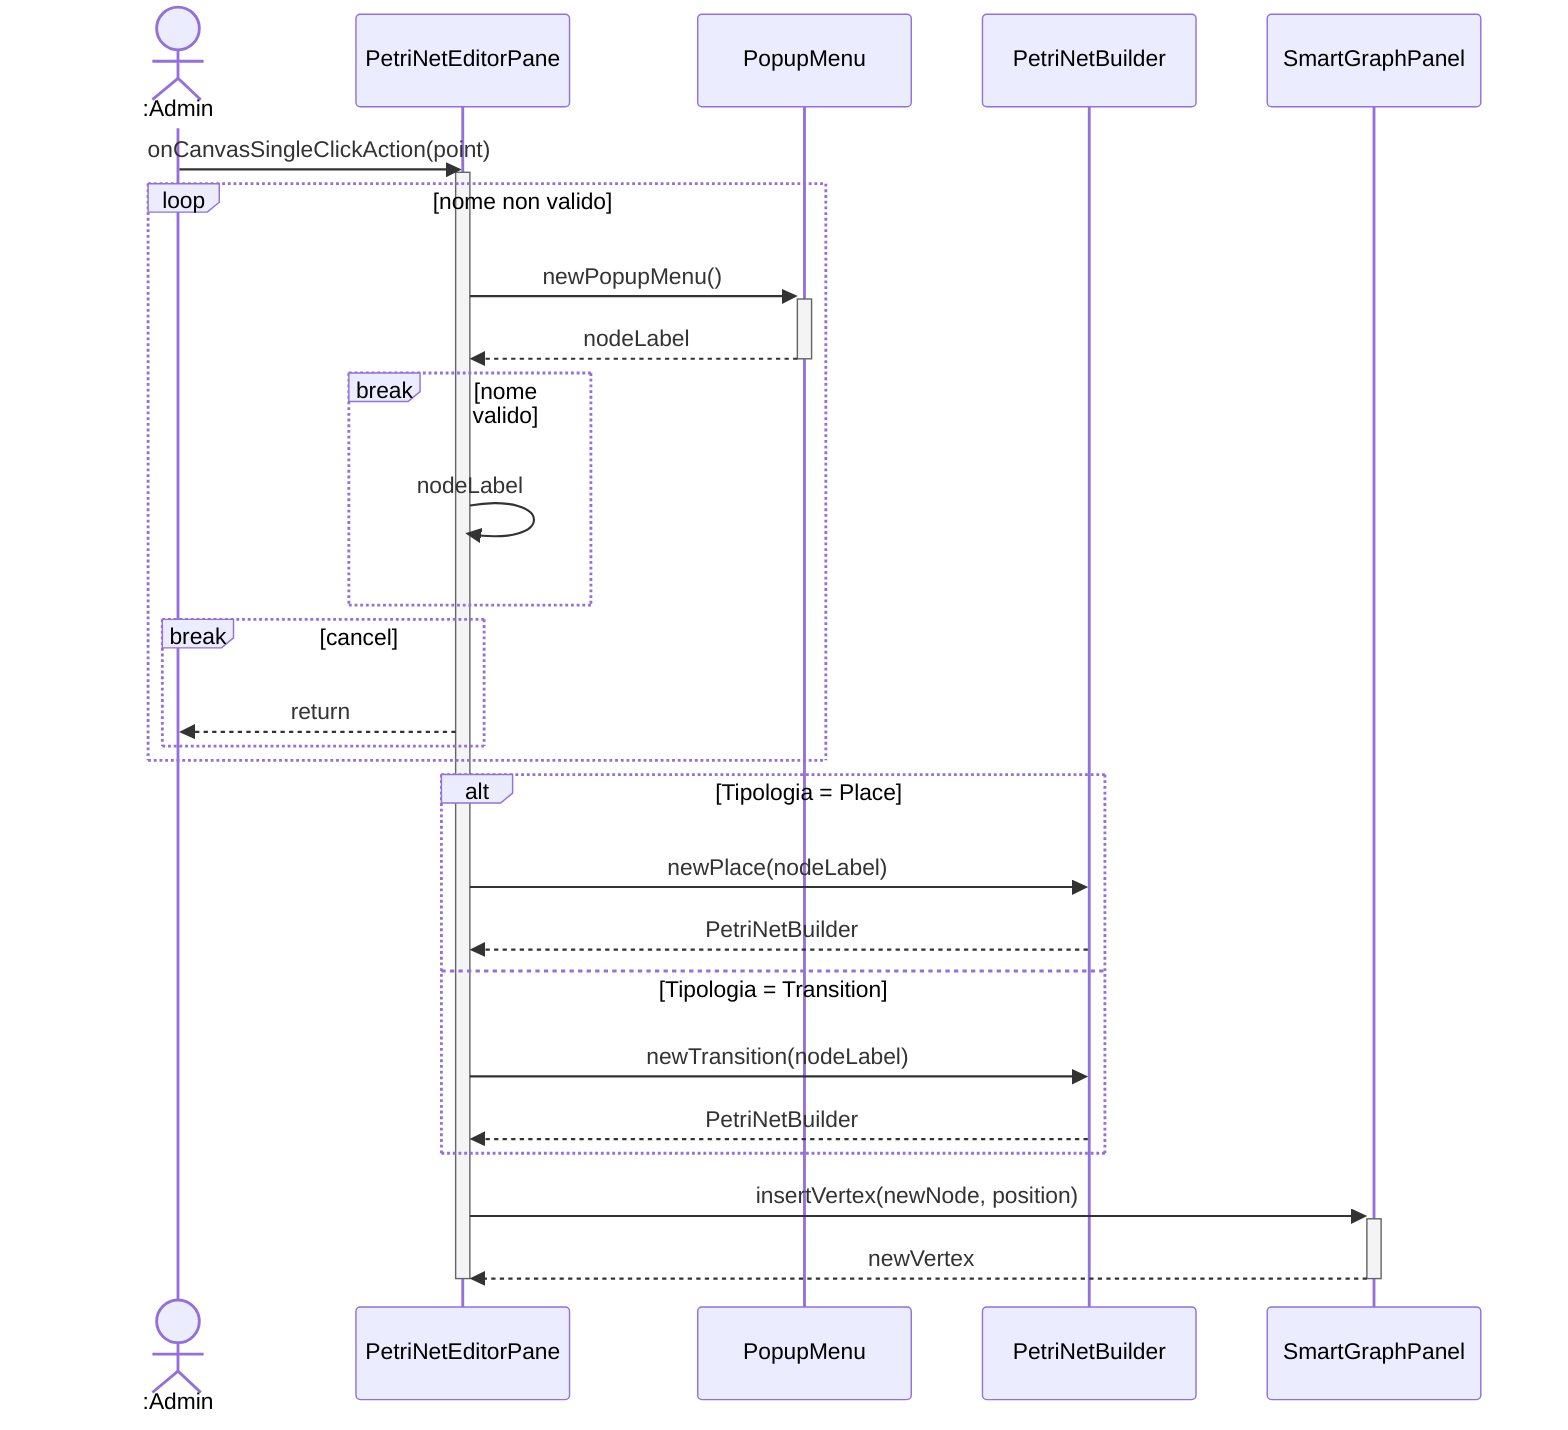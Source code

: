sequenceDiagram
    actor Admin as :Admin
    participant EditorPane as PetriNetEditorPane
    participant Popup as PopupMenu
    participant Builder as PetriNetBuilder
    participant GraphView as SmartGraphPanel
    participant EditorPane as PetriNetEditorPane
    participant Builder as PetriNetBuilder

    participant GraphView as SmartGraphPanel

    Admin->>EditorPane: onCanvasSingleClickAction(point)
    activate EditorPane
    loop nome non valido
        EditorPane->>+Popup: newPopupMenu()
        Popup-->>-EditorPane: nodeLabel
        break nome valido
            EditorPane->>EditorPane: nodeLabel
        end
        break cancel
            EditorPane-->>Admin: return
        end
    end

        alt Tipologia = Place
            EditorPane->>Builder: newPlace(nodeLabel)
            Builder-->>EditorPane: PetriNetBuilder

        else Tipologia = Transition
        EditorPane->>Builder: newTransition(nodeLabel)
        Builder-->>EditorPane: PetriNetBuilder
        end

        EditorPane->>+GraphView: insertVertex(newNode, position)
        GraphView-->>-EditorPane: newVertex

    deactivate EditorPane